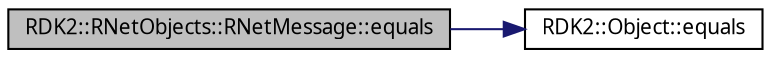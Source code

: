 digraph G
{
  edge [fontname="FreeSans.ttf",fontsize=10,labelfontname="FreeSans.ttf",labelfontsize=10];
  node [fontname="FreeSans.ttf",fontsize=10,shape=record];
  rankdir=LR;
  Node1 [label="RDK2::RNetObjects::RNetMessage::equals",height=0.2,width=0.4,color="black", fillcolor="grey75", style="filled" fontcolor="black"];
  Node1 -> Node2 [color="midnightblue",fontsize=10,style="solid",fontname="FreeSans.ttf"];
  Node2 [label="RDK2::Object::equals",height=0.2,width=0.4,color="black", fillcolor="white", style="filled",URL="$class_r_d_k2_1_1_object.html#ca4235b191aa2a9aa962eb18e939037e",tooltip="Compare this and another object."];
}
